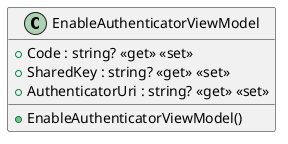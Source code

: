 @startuml EnableAuthenticatorViewModel
class EnableAuthenticatorViewModel  {
    + Code : string? <<get>> <<set>>
    + SharedKey : string? <<get>> <<set>>
    + AuthenticatorUri : string? <<get>> <<set>>
    + EnableAuthenticatorViewModel()
}
@enduml